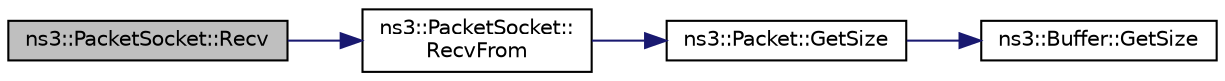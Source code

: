 digraph "ns3::PacketSocket::Recv"
{
 // LATEX_PDF_SIZE
  edge [fontname="Helvetica",fontsize="10",labelfontname="Helvetica",labelfontsize="10"];
  node [fontname="Helvetica",fontsize="10",shape=record];
  rankdir="LR";
  Node1 [label="ns3::PacketSocket::Recv",height=0.2,width=0.4,color="black", fillcolor="grey75", style="filled", fontcolor="black",tooltip="Read data from the socket."];
  Node1 -> Node2 [color="midnightblue",fontsize="10",style="solid",fontname="Helvetica"];
  Node2 [label="ns3::PacketSocket::\lRecvFrom",height=0.2,width=0.4,color="black", fillcolor="white", style="filled",URL="$classns3_1_1_packet_socket.html#a03c078024aa5ab71c8d0b6d951a740dc",tooltip="Read a single packet from the socket and retrieve the sender address."];
  Node2 -> Node3 [color="midnightblue",fontsize="10",style="solid",fontname="Helvetica"];
  Node3 [label="ns3::Packet::GetSize",height=0.2,width=0.4,color="black", fillcolor="white", style="filled",URL="$classns3_1_1_packet.html#afff7cb1ff518ee6dc0d424e10a5ad6ec",tooltip="Returns the the size in bytes of the packet (including the zero-filled initial payload)."];
  Node3 -> Node4 [color="midnightblue",fontsize="10",style="solid",fontname="Helvetica"];
  Node4 [label="ns3::Buffer::GetSize",height=0.2,width=0.4,color="black", fillcolor="white", style="filled",URL="$classns3_1_1_buffer.html#a60c9172d2b102f8856c81b2126c8b209",tooltip=" "];
}
